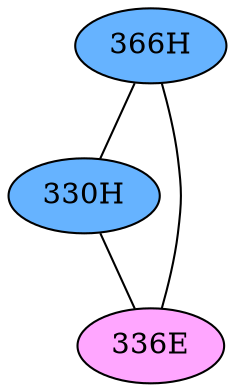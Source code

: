 // The Round Table
graph {
	"366H" [fillcolor="#66B3FF" style=radial]
	"330H" [fillcolor="#66B3FF" style=radial]
	"366H" -- "330H" [penwidth=1]
	"366H" [fillcolor="#66B3FF" style=radial]
	"336E" [fillcolor="#FFA6FF" style=radial]
	"366H" -- "336E" [penwidth=1]
	"330H" [fillcolor="#66B3FF" style=radial]
	"336E" [fillcolor="#FFA6FF" style=radial]
	"330H" -- "336E" [penwidth=1]
}

